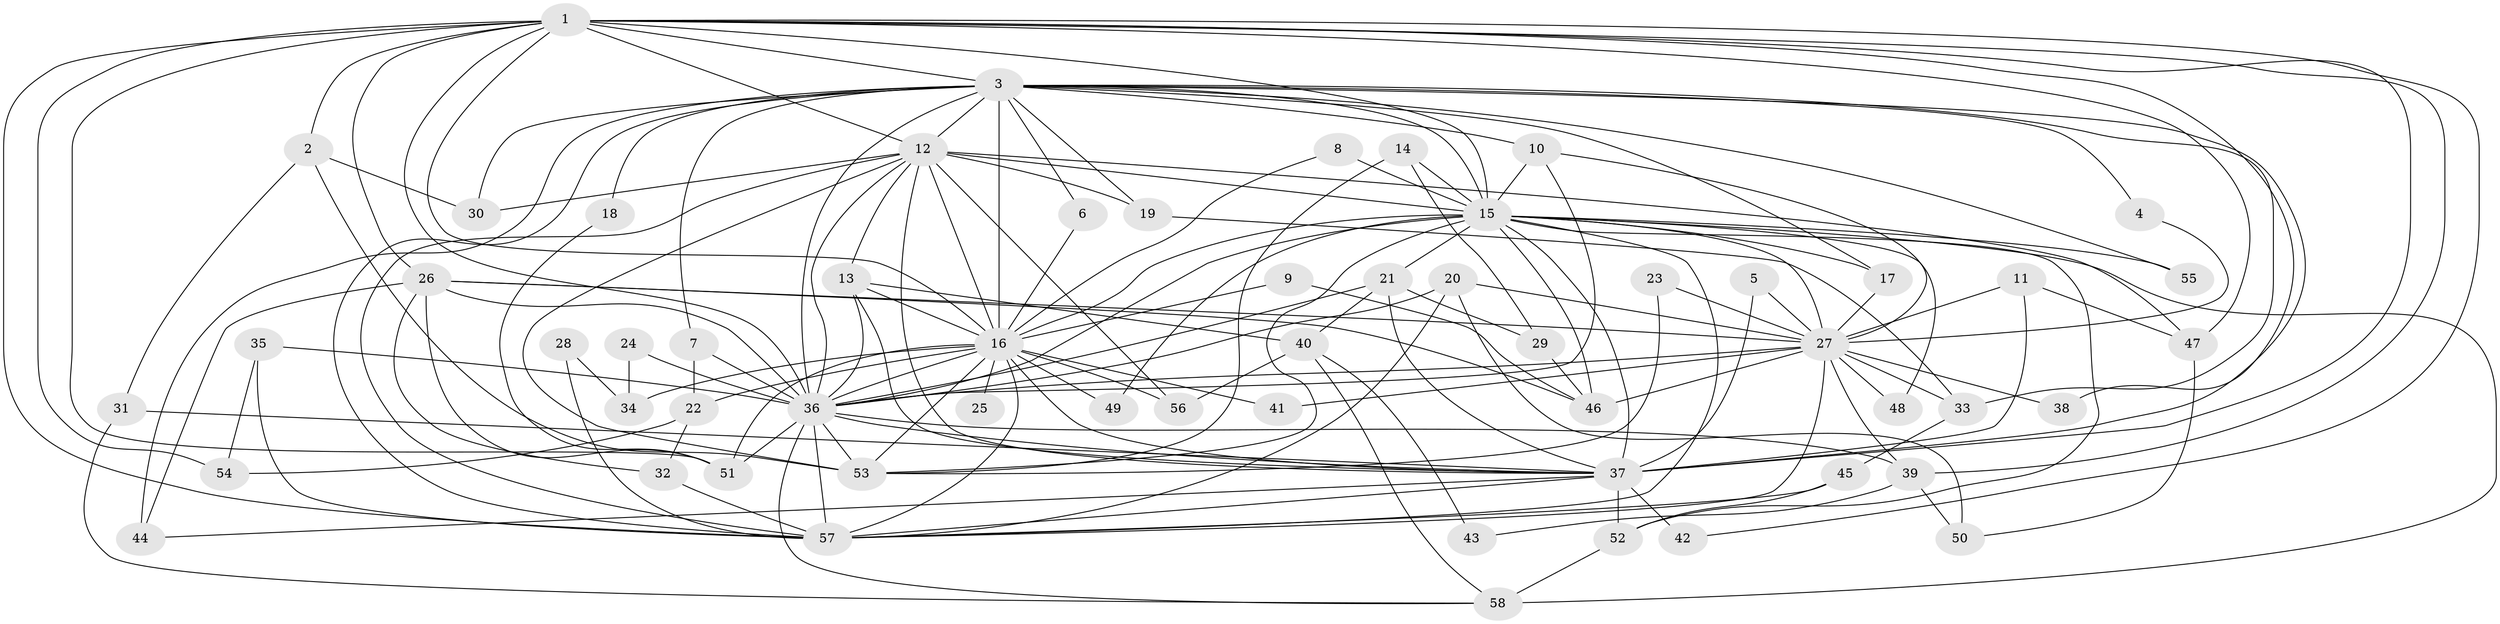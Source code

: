 // original degree distribution, {15: 0.008695652173913044, 16: 0.008695652173913044, 22: 0.017391304347826087, 19: 0.008695652173913044, 26: 0.008695652173913044, 18: 0.017391304347826087, 21: 0.008695652173913044, 27: 0.008695652173913044, 23: 0.008695652173913044, 2: 0.5565217391304348, 5: 0.034782608695652174, 4: 0.08695652173913043, 7: 0.017391304347826087, 6: 0.02608695652173913, 3: 0.1826086956521739}
// Generated by graph-tools (version 1.1) at 2025/01/03/09/25 03:01:18]
// undirected, 58 vertices, 154 edges
graph export_dot {
graph [start="1"]
  node [color=gray90,style=filled];
  1;
  2;
  3;
  4;
  5;
  6;
  7;
  8;
  9;
  10;
  11;
  12;
  13;
  14;
  15;
  16;
  17;
  18;
  19;
  20;
  21;
  22;
  23;
  24;
  25;
  26;
  27;
  28;
  29;
  30;
  31;
  32;
  33;
  34;
  35;
  36;
  37;
  38;
  39;
  40;
  41;
  42;
  43;
  44;
  45;
  46;
  47;
  48;
  49;
  50;
  51;
  52;
  53;
  54;
  55;
  56;
  57;
  58;
  1 -- 2 [weight=1.0];
  1 -- 3 [weight=1.0];
  1 -- 12 [weight=1.0];
  1 -- 15 [weight=2.0];
  1 -- 16 [weight=1.0];
  1 -- 26 [weight=1.0];
  1 -- 36 [weight=2.0];
  1 -- 37 [weight=1.0];
  1 -- 38 [weight=1.0];
  1 -- 39 [weight=1.0];
  1 -- 42 [weight=1.0];
  1 -- 47 [weight=1.0];
  1 -- 51 [weight=1.0];
  1 -- 54 [weight=1.0];
  1 -- 57 [weight=2.0];
  2 -- 30 [weight=1.0];
  2 -- 31 [weight=1.0];
  2 -- 53 [weight=1.0];
  3 -- 4 [weight=1.0];
  3 -- 6 [weight=1.0];
  3 -- 7 [weight=1.0];
  3 -- 10 [weight=1.0];
  3 -- 12 [weight=1.0];
  3 -- 15 [weight=2.0];
  3 -- 16 [weight=1.0];
  3 -- 17 [weight=1.0];
  3 -- 18 [weight=1.0];
  3 -- 19 [weight=1.0];
  3 -- 30 [weight=1.0];
  3 -- 33 [weight=1.0];
  3 -- 36 [weight=3.0];
  3 -- 37 [weight=1.0];
  3 -- 44 [weight=1.0];
  3 -- 55 [weight=2.0];
  3 -- 57 [weight=2.0];
  4 -- 27 [weight=1.0];
  5 -- 27 [weight=1.0];
  5 -- 37 [weight=1.0];
  6 -- 16 [weight=1.0];
  7 -- 22 [weight=1.0];
  7 -- 36 [weight=1.0];
  8 -- 15 [weight=2.0];
  8 -- 16 [weight=1.0];
  9 -- 16 [weight=1.0];
  9 -- 46 [weight=1.0];
  10 -- 15 [weight=1.0];
  10 -- 27 [weight=1.0];
  10 -- 36 [weight=1.0];
  11 -- 27 [weight=1.0];
  11 -- 37 [weight=1.0];
  11 -- 47 [weight=1.0];
  12 -- 13 [weight=1.0];
  12 -- 15 [weight=2.0];
  12 -- 16 [weight=2.0];
  12 -- 19 [weight=1.0];
  12 -- 30 [weight=1.0];
  12 -- 36 [weight=2.0];
  12 -- 37 [weight=1.0];
  12 -- 47 [weight=1.0];
  12 -- 53 [weight=1.0];
  12 -- 56 [weight=1.0];
  12 -- 57 [weight=1.0];
  13 -- 16 [weight=1.0];
  13 -- 36 [weight=1.0];
  13 -- 37 [weight=1.0];
  13 -- 40 [weight=1.0];
  14 -- 15 [weight=1.0];
  14 -- 29 [weight=1.0];
  14 -- 53 [weight=1.0];
  15 -- 16 [weight=2.0];
  15 -- 17 [weight=1.0];
  15 -- 21 [weight=1.0];
  15 -- 27 [weight=1.0];
  15 -- 36 [weight=5.0];
  15 -- 37 [weight=4.0];
  15 -- 46 [weight=2.0];
  15 -- 48 [weight=2.0];
  15 -- 49 [weight=1.0];
  15 -- 52 [weight=1.0];
  15 -- 53 [weight=1.0];
  15 -- 55 [weight=1.0];
  15 -- 57 [weight=2.0];
  15 -- 58 [weight=2.0];
  16 -- 22 [weight=1.0];
  16 -- 25 [weight=1.0];
  16 -- 34 [weight=2.0];
  16 -- 36 [weight=3.0];
  16 -- 37 [weight=1.0];
  16 -- 41 [weight=1.0];
  16 -- 49 [weight=1.0];
  16 -- 51 [weight=1.0];
  16 -- 53 [weight=1.0];
  16 -- 56 [weight=1.0];
  16 -- 57 [weight=2.0];
  17 -- 27 [weight=1.0];
  18 -- 51 [weight=1.0];
  19 -- 33 [weight=1.0];
  20 -- 27 [weight=1.0];
  20 -- 36 [weight=1.0];
  20 -- 50 [weight=1.0];
  20 -- 57 [weight=1.0];
  21 -- 29 [weight=1.0];
  21 -- 36 [weight=1.0];
  21 -- 37 [weight=1.0];
  21 -- 40 [weight=1.0];
  22 -- 32 [weight=1.0];
  22 -- 54 [weight=1.0];
  23 -- 27 [weight=1.0];
  23 -- 53 [weight=1.0];
  24 -- 34 [weight=1.0];
  24 -- 36 [weight=1.0];
  26 -- 27 [weight=1.0];
  26 -- 32 [weight=1.0];
  26 -- 36 [weight=1.0];
  26 -- 44 [weight=1.0];
  26 -- 46 [weight=1.0];
  26 -- 51 [weight=1.0];
  27 -- 33 [weight=1.0];
  27 -- 36 [weight=2.0];
  27 -- 38 [weight=1.0];
  27 -- 39 [weight=1.0];
  27 -- 41 [weight=1.0];
  27 -- 46 [weight=1.0];
  27 -- 48 [weight=1.0];
  27 -- 57 [weight=1.0];
  28 -- 34 [weight=1.0];
  28 -- 57 [weight=1.0];
  29 -- 46 [weight=1.0];
  31 -- 37 [weight=1.0];
  31 -- 58 [weight=1.0];
  32 -- 57 [weight=2.0];
  33 -- 45 [weight=1.0];
  35 -- 36 [weight=1.0];
  35 -- 54 [weight=1.0];
  35 -- 57 [weight=1.0];
  36 -- 37 [weight=2.0];
  36 -- 39 [weight=1.0];
  36 -- 51 [weight=2.0];
  36 -- 53 [weight=2.0];
  36 -- 57 [weight=3.0];
  36 -- 58 [weight=1.0];
  37 -- 42 [weight=2.0];
  37 -- 44 [weight=1.0];
  37 -- 52 [weight=1.0];
  37 -- 57 [weight=2.0];
  39 -- 43 [weight=1.0];
  39 -- 50 [weight=1.0];
  40 -- 43 [weight=1.0];
  40 -- 56 [weight=1.0];
  40 -- 58 [weight=1.0];
  45 -- 52 [weight=1.0];
  45 -- 57 [weight=1.0];
  47 -- 50 [weight=1.0];
  52 -- 58 [weight=1.0];
}
